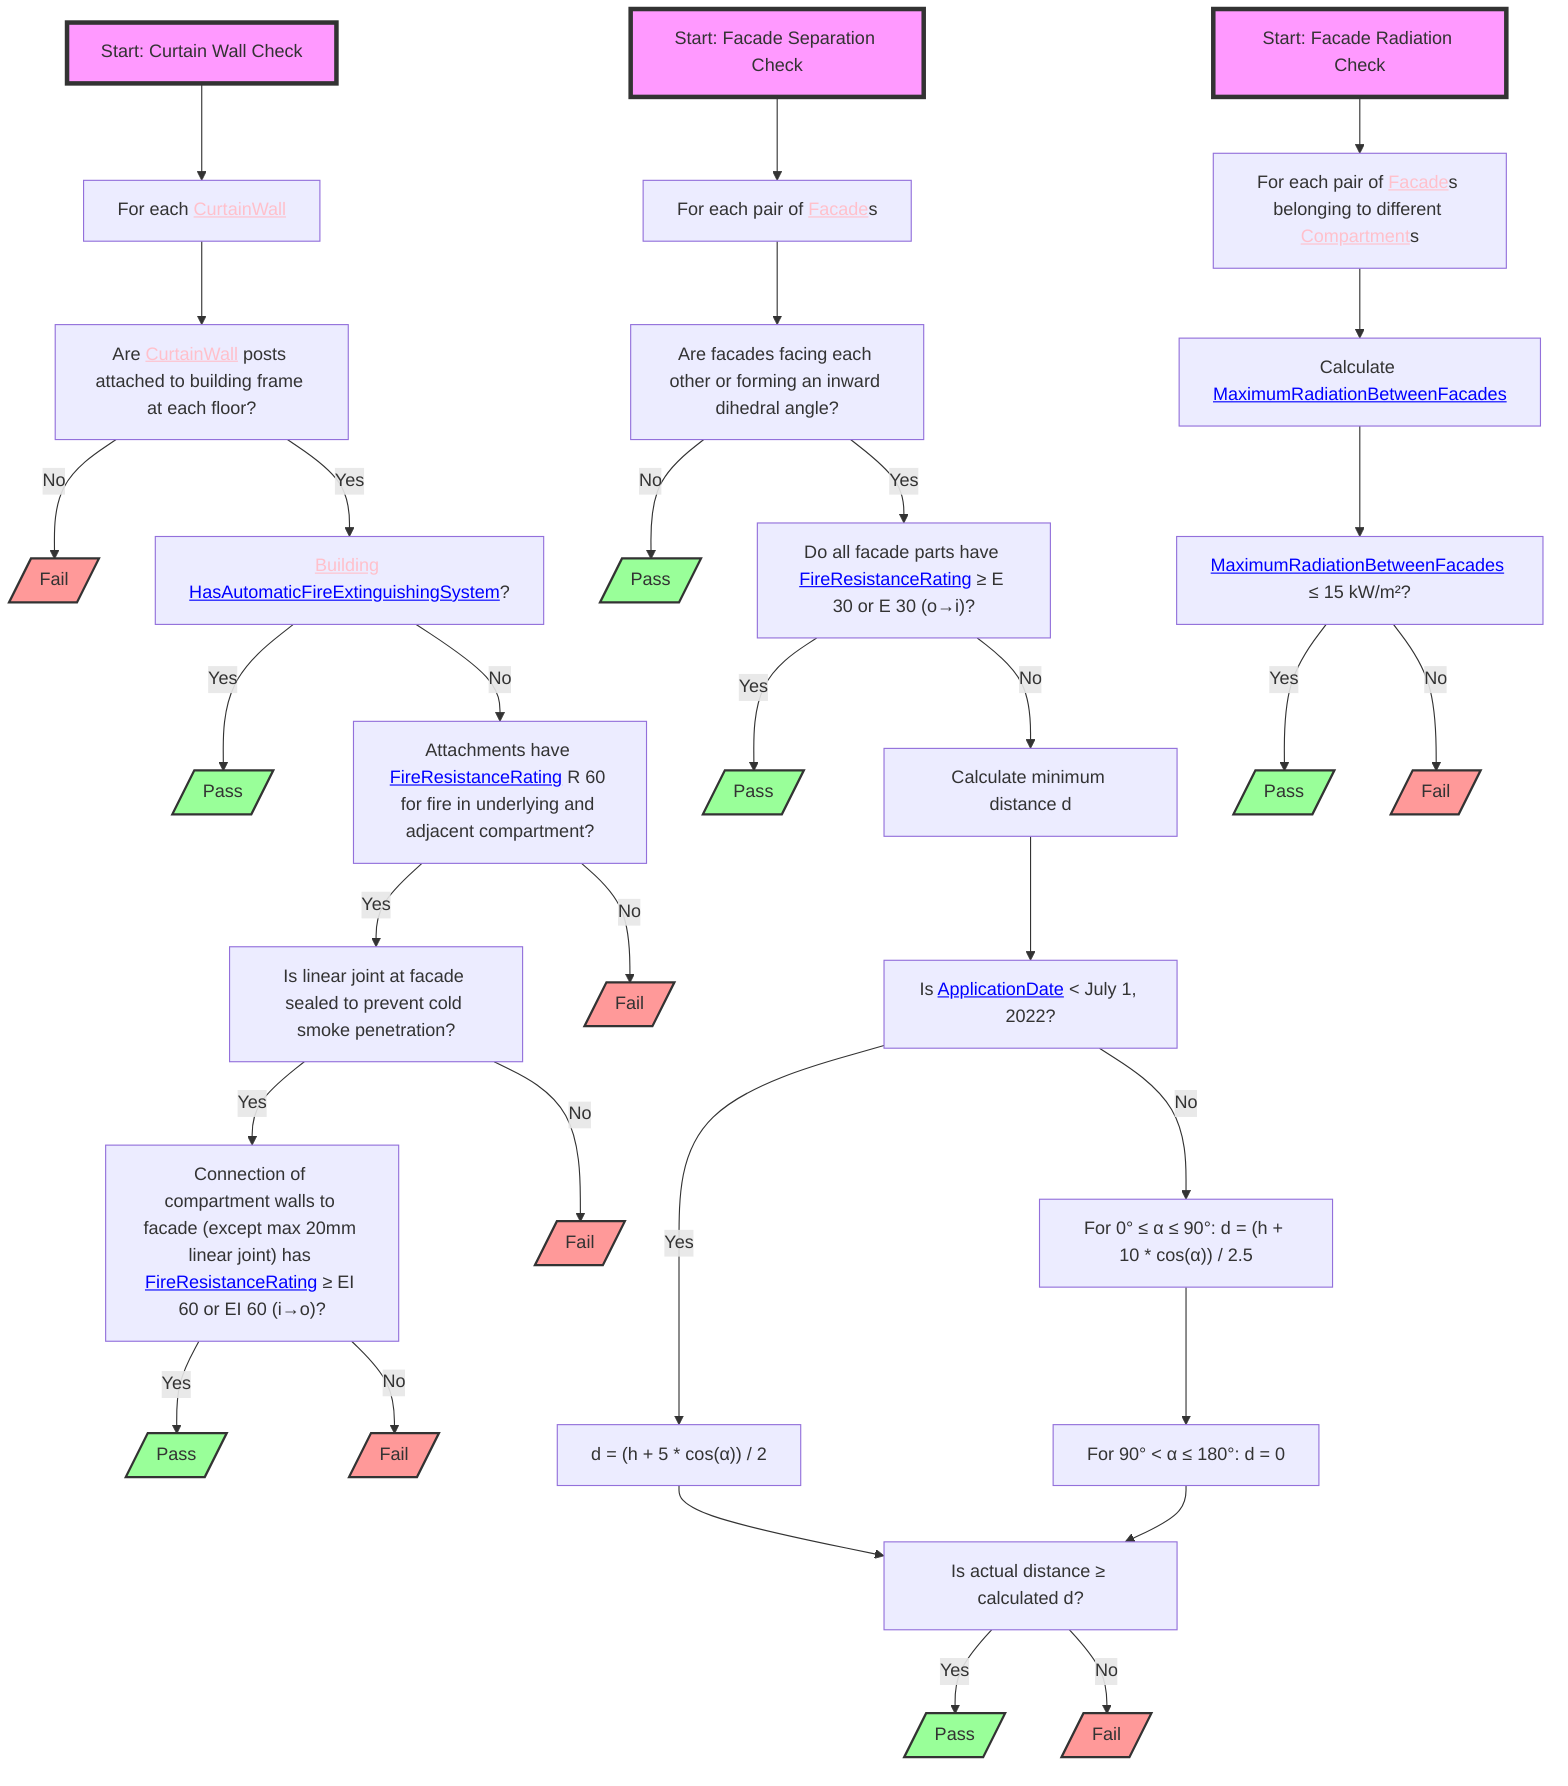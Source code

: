 flowchart TD
    S1["Start: Curtain Wall Check"] --> A["For each <a href='http://example.com/firebimbuilding#CurtainWall' style='color:pink;'>CurtainWall</a>"]
    A --> B["Are <a href='http://example.com/firebimbuilding#CurtainWall' style='color:pink;'>CurtainWall</a> posts attached to building frame at each floor?"]
    B -- No --> C[/"Fail"/]
    B -- Yes --> D["<a href='http://example.com/firebimbuilding#Building' style='color:pink;'>Building</a> <a href='http://example.com/firebimbuilding#HasAutomaticFireExtinguishingSystem' style='color:blue;'>HasAutomaticFireExtinguishingSystem</a>?"]
    D -- Yes --> E[/"Pass"/]
    D -- No --> F["Attachments have <a href='http://example.com/firebimbuilding#FireResistanceRating' style='color:blue;'>FireResistanceRating</a> R 60 for fire in underlying and adjacent compartment?"]
    F -- Yes --> G["Is linear joint at facade sealed to prevent cold smoke penetration?"]
    F -- No --> H[/"Fail"/]
    G -- Yes --> I["Connection of compartment walls to facade (except max 20mm linear joint) has <a href='http://example.com/firebimbuilding#FireResistanceRating' style='color:blue;'>FireResistanceRating</a> ≥ EI 60 or EI 60 (i→o)?"]
    G -- No --> J[/"Fail"/]
    I -- Yes --> K[/"Pass"/]
    I -- No --> L[/"Fail"/]

    S2["Start: Facade Separation Check"] --> M["For each pair of <a href='http://example.com/firebimbuilding#Facade' style='color:pink;'>Facade</a>s"]
    M --> N["Are facades facing each other or forming an inward dihedral angle?"]
    N -- No --> O[/"Pass"/]
    N -- Yes --> P["Do all facade parts have <a href='http://example.com/firebimbuilding#FireResistanceRating' style='color:blue;'>FireResistanceRating</a> ≥ E 30 or E 30 (o→i)?"]
    P -- Yes --> Q[/"Pass"/]
    P -- No --> R["Calculate minimum distance d"]
    R --> S["Is <a href='http://example.com/firebimbuilding#ApplicationDate' style='color:blue;'>ApplicationDate</a> < July 1, 2022?"]
    S -- Yes --> T["d = (h + 5 * cos(α)) / 2"]
    S -- No --> U["For 0° ≤ α ≤ 90°: d = (h + 10 * cos(α)) / 2.5"]
    U --> V["For 90° < α ≤ 180°: d = 0"]
    T & V --> W["Is actual distance ≥ calculated d?"]
    W -- Yes --> X[/"Pass"/]
    W -- No --> Y[/"Fail"/]

    S3["Start: Facade Radiation Check"] --> Z["For each pair of <a href='http://example.com/firebimbuilding#Facade' style='color:pink;'>Facade</a>s belonging to different <a href='http://example.com/firebimbuilding#Compartment' style='color:pink;'>Compartment</a>s"]
    Z --> AA["Calculate <a href='http://example.com/firebimbuilding#MaximumRadiationBetweenFacades' style='color:blue;'>MaximumRadiationBetweenFacades</a>"]
    AA --> AB["<a href='http://example.com/firebimbuilding#MaximumRadiationBetweenFacades' style='color:blue;'>MaximumRadiationBetweenFacades</a> ≤ 15 kW/m²?"]
    AB -- Yes --> AC[/"Pass"/]
    AB -- No --> AD[/"Fail"/]

    S1:::startClass
    S2:::startClass
    S3:::startClass
    C:::failClass
    E:::passClass
    H:::failClass
    J:::failClass
    K:::passClass
    L:::failClass
    O:::passClass
    Q:::passClass
    X:::passClass
    Y:::failClass
    AC:::passClass
    AD:::failClass
    classDef startClass fill:#f9f,stroke:#333,stroke-width:4px
    classDef passClass fill:#9f9,stroke:#333,stroke-width:2px
    classDef failClass fill:#f99,stroke:#333,stroke-width:2px